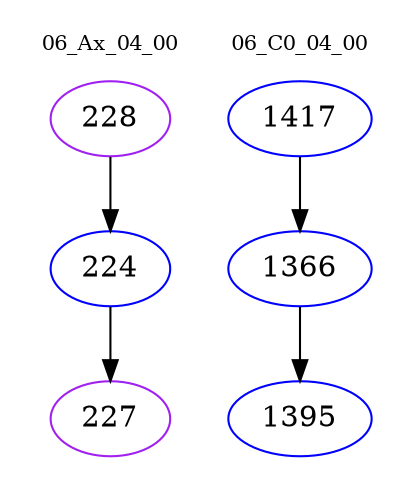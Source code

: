 digraph{
subgraph cluster_0 {
color = white
label = "06_Ax_04_00";
fontsize=10;
T0_228 [label="228", color="purple"]
T0_228 -> T0_224 [color="black"]
T0_224 [label="224", color="blue"]
T0_224 -> T0_227 [color="black"]
T0_227 [label="227", color="purple"]
}
subgraph cluster_1 {
color = white
label = "06_C0_04_00";
fontsize=10;
T1_1417 [label="1417", color="blue"]
T1_1417 -> T1_1366 [color="black"]
T1_1366 [label="1366", color="blue"]
T1_1366 -> T1_1395 [color="black"]
T1_1395 [label="1395", color="blue"]
}
}
